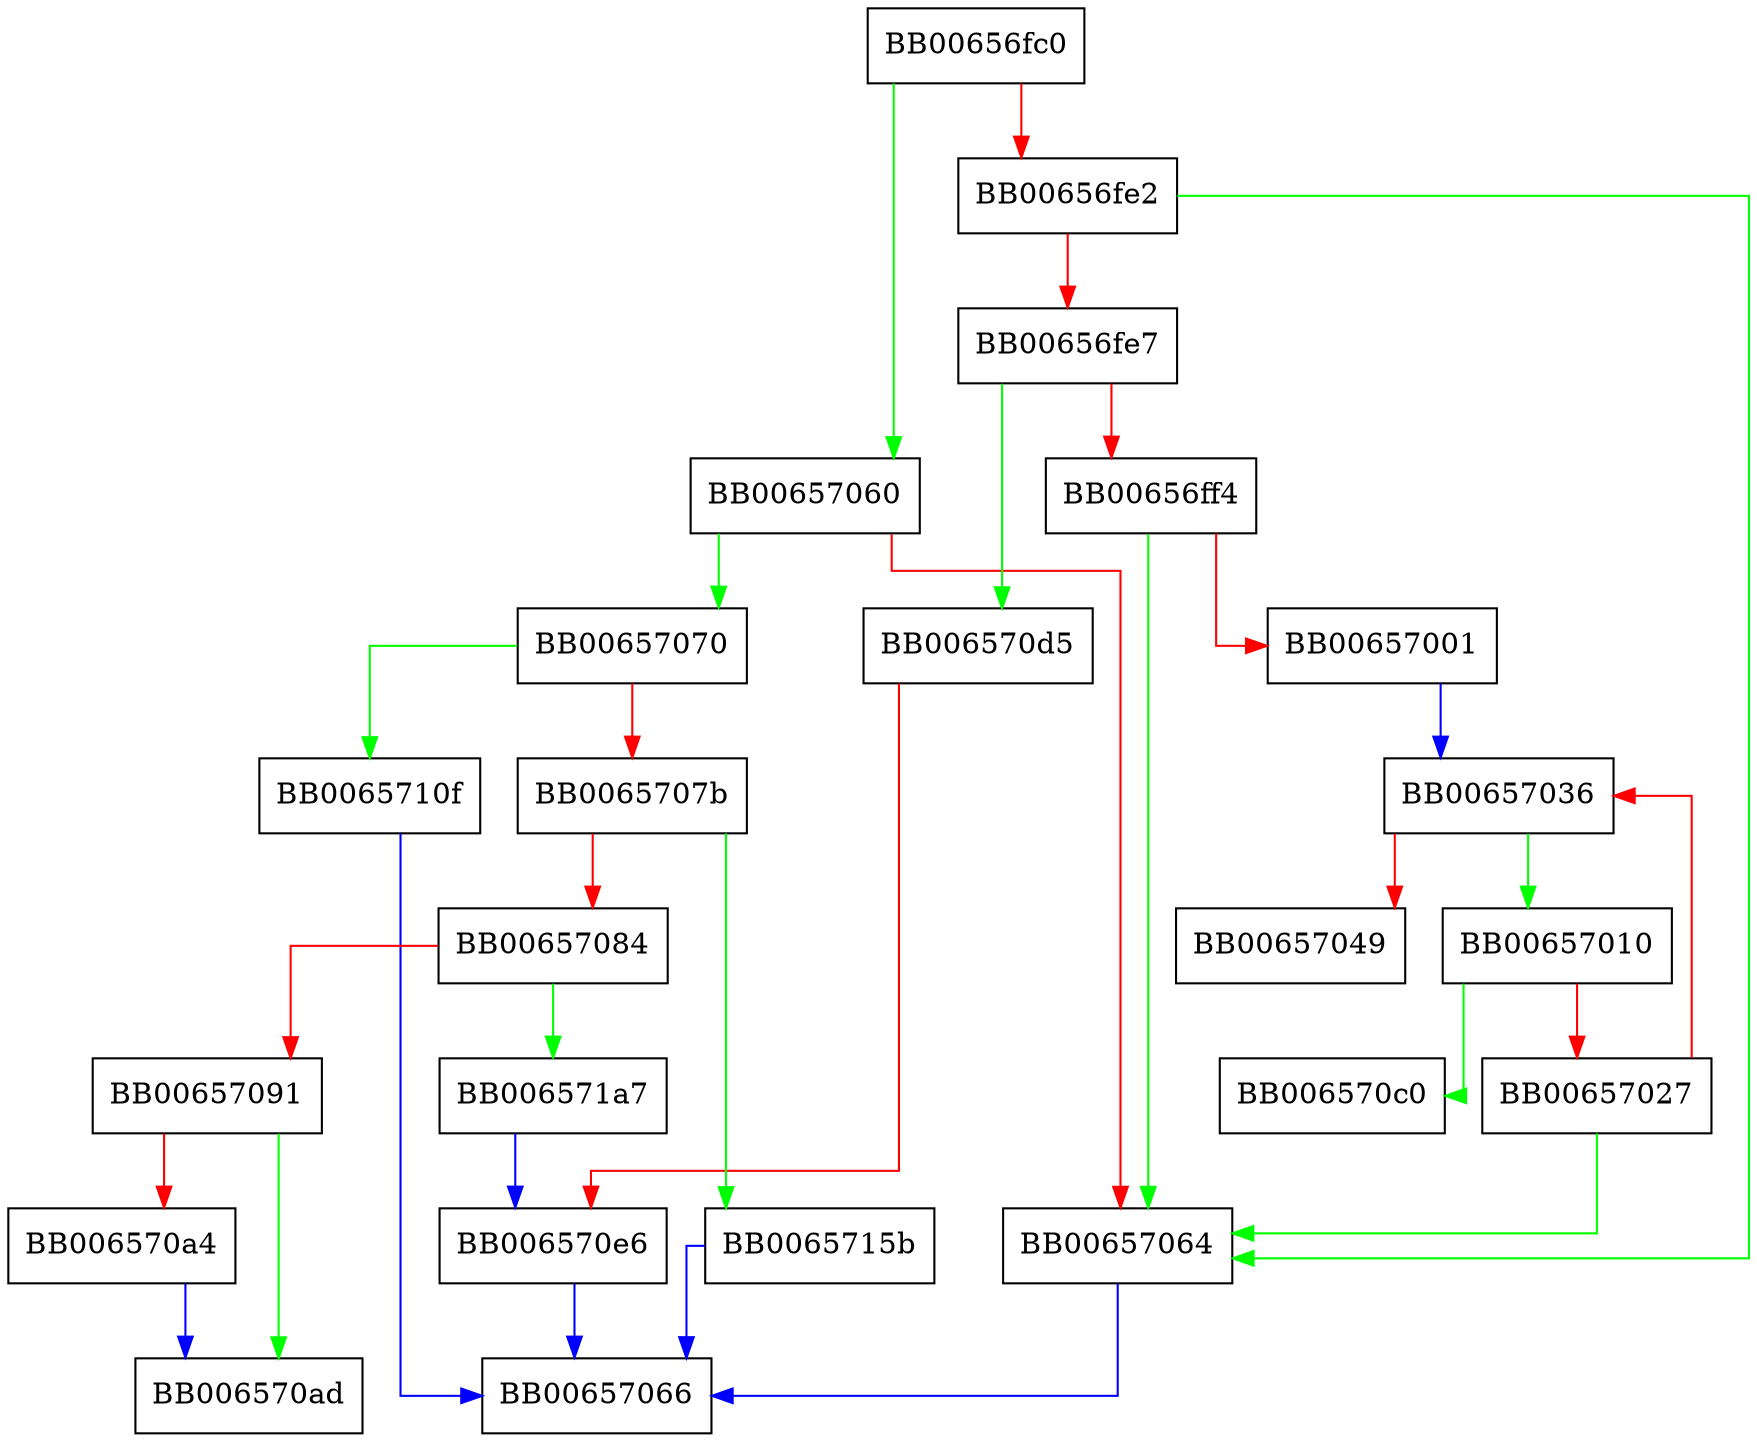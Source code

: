 digraph UI_set_result_ex {
  node [shape="box"];
  graph [splines=ortho];
  BB00656fc0 -> BB00657060 [color="green"];
  BB00656fc0 -> BB00656fe2 [color="red"];
  BB00656fe2 -> BB00657064 [color="green"];
  BB00656fe2 -> BB00656fe7 [color="red"];
  BB00656fe7 -> BB006570d5 [color="green"];
  BB00656fe7 -> BB00656ff4 [color="red"];
  BB00656ff4 -> BB00657064 [color="green"];
  BB00656ff4 -> BB00657001 [color="red"];
  BB00657001 -> BB00657036 [color="blue"];
  BB00657010 -> BB006570c0 [color="green"];
  BB00657010 -> BB00657027 [color="red"];
  BB00657027 -> BB00657064 [color="green"];
  BB00657027 -> BB00657036 [color="red"];
  BB00657036 -> BB00657010 [color="green"];
  BB00657036 -> BB00657049 [color="red"];
  BB00657060 -> BB00657070 [color="green"];
  BB00657060 -> BB00657064 [color="red"];
  BB00657064 -> BB00657066 [color="blue"];
  BB00657070 -> BB0065710f [color="green"];
  BB00657070 -> BB0065707b [color="red"];
  BB0065707b -> BB0065715b [color="green"];
  BB0065707b -> BB00657084 [color="red"];
  BB00657084 -> BB006571a7 [color="green"];
  BB00657084 -> BB00657091 [color="red"];
  BB00657091 -> BB006570ad [color="green"];
  BB00657091 -> BB006570a4 [color="red"];
  BB006570a4 -> BB006570ad [color="blue"];
  BB006570d5 -> BB006570e6 [color="red"];
  BB006570e6 -> BB00657066 [color="blue"];
  BB0065710f -> BB00657066 [color="blue"];
  BB0065715b -> BB00657066 [color="blue"];
  BB006571a7 -> BB006570e6 [color="blue"];
}